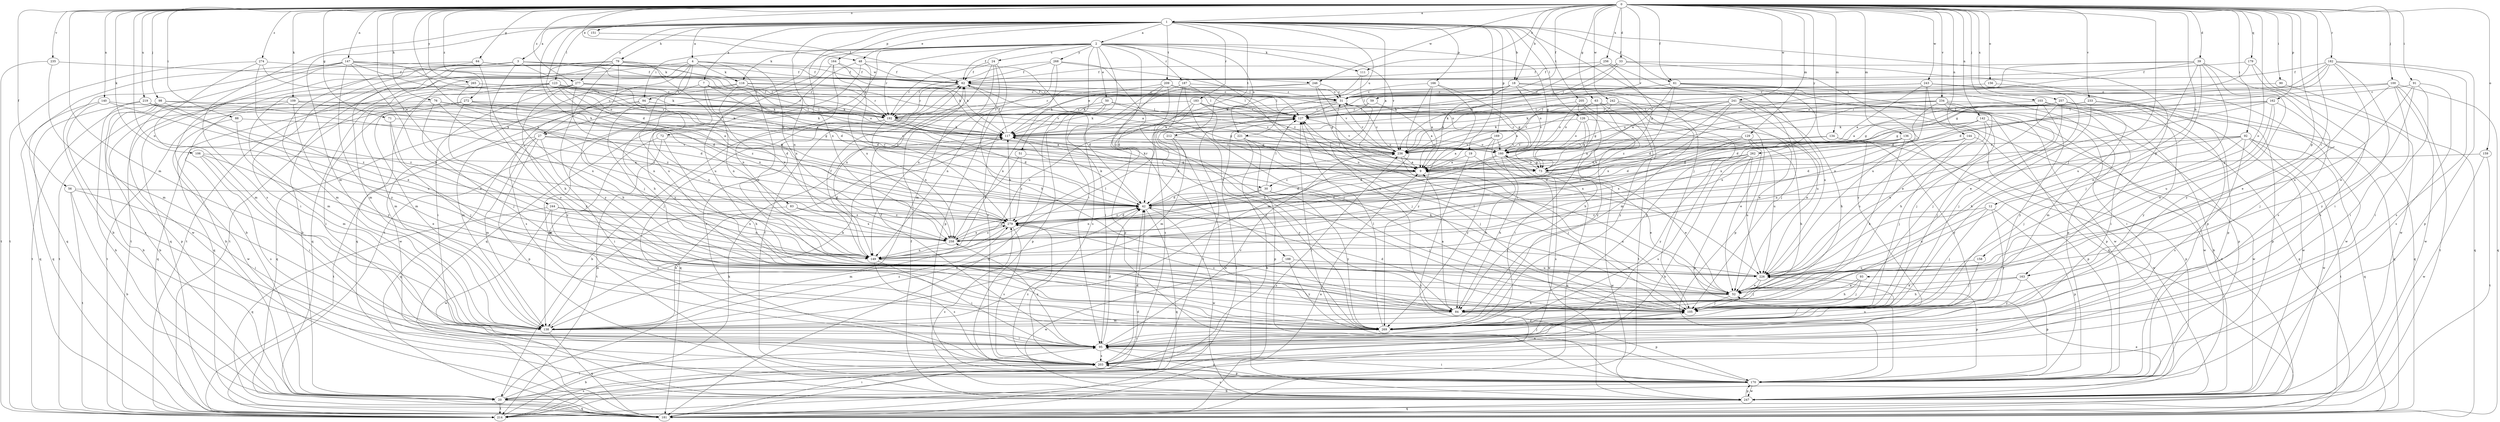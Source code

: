 strict digraph  {
0;
1;
2;
3;
4;
7;
9;
12;
18;
19;
20;
24;
27;
30;
31;
33;
39;
42;
48;
50;
51;
52;
56;
59;
61;
62;
63;
64;
71;
72;
73;
76;
79;
83;
84;
88;
90;
91;
92;
93;
94;
95;
98;
100;
103;
105;
106;
109;
111;
116;
117;
123;
126;
127;
129;
134;
136;
138;
140;
142;
144;
147;
149;
151;
156;
158;
159;
160;
162;
163;
164;
166;
169;
170;
179;
181;
182;
183;
187;
188;
192;
203;
205;
209;
212;
214;
219;
221;
226;
233;
234;
235;
236;
241;
242;
243;
244;
246;
247;
256;
257;
258;
262;
265;
268;
269;
272;
274;
277;
279;
0 -> 1  [label=a];
0 -> 12  [label=b];
0 -> 18  [label=b];
0 -> 33  [label=d];
0 -> 39  [label=d];
0 -> 48  [label=e];
0 -> 56  [label=f];
0 -> 59  [label=f];
0 -> 61  [label=f];
0 -> 63  [label=g];
0 -> 64  [label=g];
0 -> 71  [label=g];
0 -> 76  [label=h];
0 -> 88  [label=i];
0 -> 90  [label=i];
0 -> 91  [label=i];
0 -> 92  [label=i];
0 -> 93  [label=i];
0 -> 98  [label=j];
0 -> 100  [label=j];
0 -> 103  [label=j];
0 -> 105  [label=j];
0 -> 106  [label=k];
0 -> 109  [label=k];
0 -> 111  [label=k];
0 -> 129  [label=m];
0 -> 134  [label=m];
0 -> 136  [label=m];
0 -> 138  [label=m];
0 -> 140  [label=n];
0 -> 142  [label=n];
0 -> 144  [label=n];
0 -> 147  [label=n];
0 -> 149  [label=n];
0 -> 151  [label=o];
0 -> 156  [label=o];
0 -> 158  [label=o];
0 -> 159  [label=o];
0 -> 162  [label=p];
0 -> 163  [label=p];
0 -> 179  [label=q];
0 -> 182  [label=r];
0 -> 219  [label=u];
0 -> 233  [label=v];
0 -> 234  [label=v];
0 -> 235  [label=v];
0 -> 236  [label=v];
0 -> 241  [label=w];
0 -> 242  [label=w];
0 -> 243  [label=w];
0 -> 244  [label=w];
0 -> 246  [label=w];
0 -> 256  [label=x];
0 -> 257  [label=x];
0 -> 258  [label=x];
0 -> 262  [label=y];
0 -> 265  [label=y];
0 -> 272  [label=z];
0 -> 274  [label=z];
0 -> 277  [label=z];
1 -> 2  [label=a];
1 -> 3  [label=a];
1 -> 4  [label=a];
1 -> 7  [label=a];
1 -> 9  [label=a];
1 -> 18  [label=b];
1 -> 19  [label=b];
1 -> 42  [label=d];
1 -> 48  [label=e];
1 -> 61  [label=f];
1 -> 79  [label=h];
1 -> 83  [label=h];
1 -> 105  [label=j];
1 -> 123  [label=l];
1 -> 126  [label=l];
1 -> 138  [label=m];
1 -> 149  [label=n];
1 -> 163  [label=p];
1 -> 164  [label=p];
1 -> 166  [label=p];
1 -> 169  [label=p];
1 -> 183  [label=r];
1 -> 203  [label=s];
1 -> 205  [label=t];
1 -> 209  [label=t];
1 -> 212  [label=t];
1 -> 221  [label=u];
1 -> 258  [label=x];
1 -> 277  [label=z];
2 -> 24  [label=c];
2 -> 27  [label=c];
2 -> 50  [label=e];
2 -> 51  [label=e];
2 -> 62  [label=f];
2 -> 72  [label=g];
2 -> 73  [label=g];
2 -> 94  [label=i];
2 -> 95  [label=i];
2 -> 111  [label=k];
2 -> 116  [label=k];
2 -> 187  [label=r];
2 -> 188  [label=r];
2 -> 192  [label=r];
2 -> 214  [label=t];
2 -> 221  [label=u];
2 -> 226  [label=u];
2 -> 236  [label=v];
2 -> 268  [label=y];
3 -> 20  [label=b];
3 -> 42  [label=d];
3 -> 95  [label=i];
3 -> 116  [label=k];
3 -> 127  [label=l];
3 -> 138  [label=m];
3 -> 192  [label=r];
3 -> 214  [label=t];
3 -> 269  [label=y];
4 -> 27  [label=c];
4 -> 52  [label=e];
4 -> 84  [label=h];
4 -> 116  [label=k];
4 -> 181  [label=q];
4 -> 214  [label=t];
4 -> 246  [label=w];
4 -> 247  [label=w];
4 -> 258  [label=x];
7 -> 30  [label=c];
7 -> 42  [label=d];
7 -> 117  [label=k];
7 -> 160  [label=o];
7 -> 258  [label=x];
7 -> 94  [label=v];
9 -> 30  [label=c];
9 -> 42  [label=d];
9 -> 52  [label=e];
9 -> 117  [label=k];
9 -> 127  [label=l];
12 -> 105  [label=j];
12 -> 170  [label=p];
12 -> 226  [label=u];
12 -> 269  [label=y];
12 -> 279  [label=z];
18 -> 9  [label=a];
18 -> 31  [label=c];
18 -> 105  [label=j];
18 -> 117  [label=k];
18 -> 127  [label=l];
18 -> 138  [label=m];
18 -> 160  [label=o];
18 -> 170  [label=p];
18 -> 192  [label=r];
19 -> 9  [label=a];
19 -> 84  [label=h];
19 -> 214  [label=t];
20 -> 95  [label=i];
20 -> 117  [label=k];
20 -> 181  [label=q];
20 -> 214  [label=t];
24 -> 62  [label=f];
24 -> 84  [label=h];
24 -> 138  [label=m];
24 -> 149  [label=n];
24 -> 170  [label=p];
24 -> 192  [label=r];
27 -> 95  [label=i];
27 -> 138  [label=m];
27 -> 160  [label=o];
27 -> 170  [label=p];
27 -> 181  [label=q];
27 -> 214  [label=t];
27 -> 236  [label=v];
30 -> 42  [label=d];
30 -> 105  [label=j];
30 -> 127  [label=l];
30 -> 149  [label=n];
30 -> 269  [label=y];
31 -> 127  [label=l];
31 -> 149  [label=n];
31 -> 214  [label=t];
31 -> 236  [label=v];
33 -> 62  [label=f];
33 -> 127  [label=l];
33 -> 170  [label=p];
33 -> 226  [label=u];
33 -> 236  [label=v];
39 -> 52  [label=e];
39 -> 62  [label=f];
39 -> 105  [label=j];
39 -> 127  [label=l];
39 -> 160  [label=o];
39 -> 203  [label=s];
39 -> 226  [label=u];
39 -> 269  [label=y];
42 -> 117  [label=k];
42 -> 181  [label=q];
42 -> 236  [label=v];
42 -> 247  [label=w];
42 -> 279  [label=z];
48 -> 9  [label=a];
48 -> 62  [label=f];
48 -> 181  [label=q];
48 -> 258  [label=x];
48 -> 269  [label=y];
50 -> 73  [label=g];
50 -> 170  [label=p];
50 -> 181  [label=q];
50 -> 192  [label=r];
50 -> 236  [label=v];
51 -> 73  [label=g];
51 -> 258  [label=x];
51 -> 279  [label=z];
52 -> 31  [label=c];
52 -> 84  [label=h];
52 -> 105  [label=j];
52 -> 117  [label=k];
52 -> 127  [label=l];
56 -> 20  [label=b];
56 -> 42  [label=d];
56 -> 95  [label=i];
56 -> 214  [label=t];
59 -> 9  [label=a];
59 -> 117  [label=k];
59 -> 127  [label=l];
61 -> 9  [label=a];
61 -> 31  [label=c];
61 -> 117  [label=k];
61 -> 170  [label=p];
61 -> 181  [label=q];
61 -> 226  [label=u];
61 -> 247  [label=w];
61 -> 279  [label=z];
62 -> 31  [label=c];
62 -> 42  [label=d];
62 -> 160  [label=o];
62 -> 192  [label=r];
62 -> 203  [label=s];
63 -> 73  [label=g];
63 -> 127  [label=l];
63 -> 160  [label=o];
63 -> 214  [label=t];
63 -> 269  [label=y];
63 -> 279  [label=z];
64 -> 62  [label=f];
64 -> 84  [label=h];
64 -> 138  [label=m];
64 -> 181  [label=q];
64 -> 192  [label=r];
71 -> 105  [label=j];
71 -> 117  [label=k];
71 -> 149  [label=n];
72 -> 84  [label=h];
72 -> 138  [label=m];
72 -> 214  [label=t];
72 -> 236  [label=v];
73 -> 52  [label=e];
73 -> 160  [label=o];
73 -> 247  [label=w];
76 -> 105  [label=j];
76 -> 117  [label=k];
76 -> 127  [label=l];
76 -> 214  [label=t];
76 -> 258  [label=x];
79 -> 20  [label=b];
79 -> 62  [label=f];
79 -> 105  [label=j];
79 -> 117  [label=k];
79 -> 181  [label=q];
79 -> 214  [label=t];
79 -> 226  [label=u];
79 -> 269  [label=y];
83 -> 138  [label=m];
83 -> 258  [label=x];
83 -> 279  [label=z];
84 -> 9  [label=a];
84 -> 138  [label=m];
84 -> 170  [label=p];
84 -> 279  [label=z];
88 -> 117  [label=k];
88 -> 138  [label=m];
88 -> 247  [label=w];
90 -> 31  [label=c];
90 -> 181  [label=q];
91 -> 31  [label=c];
91 -> 95  [label=i];
91 -> 203  [label=s];
91 -> 226  [label=u];
91 -> 269  [label=y];
92 -> 42  [label=d];
92 -> 105  [label=j];
92 -> 160  [label=o];
92 -> 181  [label=q];
92 -> 203  [label=s];
92 -> 214  [label=t];
92 -> 247  [label=w];
92 -> 279  [label=z];
93 -> 52  [label=e];
93 -> 84  [label=h];
93 -> 105  [label=j];
94 -> 105  [label=j];
94 -> 117  [label=k];
94 -> 138  [label=m];
94 -> 149  [label=n];
94 -> 181  [label=q];
94 -> 192  [label=r];
95 -> 42  [label=d];
95 -> 62  [label=f];
95 -> 105  [label=j];
95 -> 170  [label=p];
95 -> 203  [label=s];
95 -> 226  [label=u];
95 -> 236  [label=v];
95 -> 258  [label=x];
98 -> 20  [label=b];
98 -> 170  [label=p];
98 -> 192  [label=r];
98 -> 214  [label=t];
98 -> 226  [label=u];
98 -> 279  [label=z];
100 -> 31  [label=c];
100 -> 42  [label=d];
100 -> 52  [label=e];
100 -> 95  [label=i];
100 -> 181  [label=q];
100 -> 214  [label=t];
100 -> 247  [label=w];
103 -> 20  [label=b];
103 -> 95  [label=i];
103 -> 105  [label=j];
103 -> 127  [label=l];
103 -> 181  [label=q];
103 -> 269  [label=y];
105 -> 9  [label=a];
105 -> 42  [label=d];
105 -> 203  [label=s];
105 -> 269  [label=y];
106 -> 9  [label=a];
106 -> 52  [label=e];
106 -> 95  [label=i];
106 -> 203  [label=s];
109 -> 20  [label=b];
109 -> 42  [label=d];
109 -> 127  [label=l];
109 -> 214  [label=t];
109 -> 269  [label=y];
109 -> 279  [label=z];
111 -> 84  [label=h];
111 -> 279  [label=z];
116 -> 31  [label=c];
116 -> 149  [label=n];
116 -> 192  [label=r];
116 -> 203  [label=s];
116 -> 236  [label=v];
116 -> 247  [label=w];
117 -> 62  [label=f];
117 -> 160  [label=o];
117 -> 236  [label=v];
123 -> 20  [label=b];
123 -> 31  [label=c];
123 -> 42  [label=d];
123 -> 84  [label=h];
123 -> 117  [label=k];
123 -> 127  [label=l];
123 -> 138  [label=m];
123 -> 181  [label=q];
123 -> 258  [label=x];
123 -> 279  [label=z];
126 -> 52  [label=e];
126 -> 73  [label=g];
126 -> 95  [label=i];
126 -> 117  [label=k];
126 -> 160  [label=o];
127 -> 117  [label=k];
127 -> 138  [label=m];
127 -> 236  [label=v];
129 -> 84  [label=h];
129 -> 226  [label=u];
129 -> 236  [label=v];
129 -> 258  [label=x];
129 -> 279  [label=z];
134 -> 9  [label=a];
134 -> 236  [label=v];
134 -> 247  [label=w];
134 -> 269  [label=y];
136 -> 42  [label=d];
136 -> 84  [label=h];
136 -> 170  [label=p];
136 -> 236  [label=v];
136 -> 258  [label=x];
138 -> 42  [label=d];
138 -> 95  [label=i];
138 -> 117  [label=k];
138 -> 181  [label=q];
138 -> 279  [label=z];
140 -> 127  [label=l];
140 -> 181  [label=q];
140 -> 203  [label=s];
140 -> 279  [label=z];
142 -> 9  [label=a];
142 -> 105  [label=j];
142 -> 117  [label=k];
142 -> 226  [label=u];
142 -> 247  [label=w];
142 -> 258  [label=x];
144 -> 105  [label=j];
144 -> 149  [label=n];
144 -> 170  [label=p];
144 -> 226  [label=u];
144 -> 236  [label=v];
147 -> 20  [label=b];
147 -> 62  [label=f];
147 -> 117  [label=k];
147 -> 149  [label=n];
147 -> 160  [label=o];
147 -> 181  [label=q];
147 -> 192  [label=r];
147 -> 247  [label=w];
147 -> 269  [label=y];
149 -> 62  [label=f];
149 -> 95  [label=i];
149 -> 127  [label=l];
149 -> 203  [label=s];
149 -> 226  [label=u];
151 -> 62  [label=f];
156 -> 31  [label=c];
156 -> 52  [label=e];
158 -> 105  [label=j];
158 -> 226  [label=u];
159 -> 73  [label=g];
159 -> 214  [label=t];
159 -> 247  [label=w];
160 -> 31  [label=c];
160 -> 42  [label=d];
160 -> 73  [label=g];
160 -> 84  [label=h];
160 -> 181  [label=q];
160 -> 203  [label=s];
160 -> 258  [label=x];
162 -> 52  [label=e];
162 -> 73  [label=g];
162 -> 105  [label=j];
162 -> 127  [label=l];
162 -> 226  [label=u];
162 -> 279  [label=z];
163 -> 52  [label=e];
163 -> 84  [label=h];
163 -> 170  [label=p];
163 -> 269  [label=y];
164 -> 62  [label=f];
164 -> 117  [label=k];
164 -> 149  [label=n];
164 -> 226  [label=u];
164 -> 279  [label=z];
166 -> 9  [label=a];
166 -> 31  [label=c];
166 -> 73  [label=g];
166 -> 138  [label=m];
166 -> 269  [label=y];
169 -> 9  [label=a];
169 -> 160  [label=o];
169 -> 236  [label=v];
169 -> 247  [label=w];
169 -> 269  [label=y];
170 -> 20  [label=b];
170 -> 62  [label=f];
170 -> 95  [label=i];
170 -> 127  [label=l];
170 -> 247  [label=w];
179 -> 62  [label=f];
179 -> 203  [label=s];
179 -> 236  [label=v];
179 -> 247  [label=w];
181 -> 9  [label=a];
181 -> 95  [label=i];
181 -> 127  [label=l];
181 -> 236  [label=v];
182 -> 42  [label=d];
182 -> 52  [label=e];
182 -> 62  [label=f];
182 -> 73  [label=g];
182 -> 95  [label=i];
182 -> 160  [label=o];
182 -> 170  [label=p];
182 -> 203  [label=s];
183 -> 105  [label=j];
183 -> 127  [label=l];
183 -> 192  [label=r];
183 -> 203  [label=s];
183 -> 236  [label=v];
183 -> 269  [label=y];
187 -> 9  [label=a];
187 -> 31  [label=c];
187 -> 84  [label=h];
187 -> 105  [label=j];
187 -> 117  [label=k];
188 -> 226  [label=u];
188 -> 247  [label=w];
188 -> 269  [label=y];
192 -> 9  [label=a];
192 -> 20  [label=b];
192 -> 42  [label=d];
192 -> 73  [label=g];
192 -> 117  [label=k];
192 -> 181  [label=q];
192 -> 258  [label=x];
203 -> 20  [label=b];
203 -> 42  [label=d];
203 -> 170  [label=p];
203 -> 279  [label=z];
205 -> 84  [label=h];
205 -> 127  [label=l];
205 -> 160  [label=o];
205 -> 226  [label=u];
205 -> 269  [label=y];
209 -> 31  [label=c];
209 -> 42  [label=d];
209 -> 95  [label=i];
209 -> 127  [label=l];
209 -> 149  [label=n];
209 -> 170  [label=p];
212 -> 42  [label=d];
212 -> 160  [label=o];
212 -> 247  [label=w];
212 -> 269  [label=y];
214 -> 42  [label=d];
214 -> 117  [label=k];
214 -> 203  [label=s];
219 -> 20  [label=b];
219 -> 73  [label=g];
219 -> 181  [label=q];
219 -> 192  [label=r];
219 -> 279  [label=z];
221 -> 20  [label=b];
221 -> 105  [label=j];
221 -> 160  [label=o];
221 -> 170  [label=p];
226 -> 52  [label=e];
226 -> 105  [label=j];
226 -> 170  [label=p];
226 -> 279  [label=z];
233 -> 42  [label=d];
233 -> 73  [label=g];
233 -> 84  [label=h];
233 -> 127  [label=l];
233 -> 170  [label=p];
233 -> 181  [label=q];
234 -> 95  [label=i];
234 -> 105  [label=j];
234 -> 127  [label=l];
234 -> 160  [label=o];
234 -> 170  [label=p];
234 -> 181  [label=q];
234 -> 236  [label=v];
234 -> 258  [label=x];
235 -> 62  [label=f];
235 -> 138  [label=m];
235 -> 214  [label=t];
236 -> 9  [label=a];
236 -> 31  [label=c];
236 -> 105  [label=j];
241 -> 42  [label=d];
241 -> 52  [label=e];
241 -> 84  [label=h];
241 -> 117  [label=k];
241 -> 160  [label=o];
241 -> 170  [label=p];
241 -> 192  [label=r];
241 -> 214  [label=t];
241 -> 236  [label=v];
241 -> 247  [label=w];
241 -> 258  [label=x];
242 -> 9  [label=a];
242 -> 52  [label=e];
242 -> 117  [label=k];
242 -> 192  [label=r];
242 -> 269  [label=y];
243 -> 9  [label=a];
243 -> 31  [label=c];
243 -> 52  [label=e];
243 -> 117  [label=k];
243 -> 149  [label=n];
243 -> 170  [label=p];
243 -> 247  [label=w];
244 -> 149  [label=n];
244 -> 181  [label=q];
244 -> 247  [label=w];
244 -> 258  [label=x];
244 -> 269  [label=y];
244 -> 279  [label=z];
246 -> 31  [label=c];
246 -> 73  [label=g];
246 -> 149  [label=n];
246 -> 203  [label=s];
246 -> 236  [label=v];
247 -> 52  [label=e];
247 -> 62  [label=f];
247 -> 170  [label=p];
247 -> 181  [label=q];
247 -> 203  [label=s];
247 -> 279  [label=z];
256 -> 62  [label=f];
256 -> 73  [label=g];
256 -> 236  [label=v];
256 -> 269  [label=y];
257 -> 9  [label=a];
257 -> 84  [label=h];
257 -> 105  [label=j];
257 -> 138  [label=m];
257 -> 192  [label=r];
257 -> 247  [label=w];
257 -> 269  [label=y];
258 -> 42  [label=d];
258 -> 149  [label=n];
258 -> 279  [label=z];
262 -> 9  [label=a];
262 -> 20  [label=b];
262 -> 42  [label=d];
262 -> 73  [label=g];
262 -> 170  [label=p];
262 -> 203  [label=s];
262 -> 226  [label=u];
262 -> 269  [label=y];
265 -> 31  [label=c];
265 -> 42  [label=d];
265 -> 127  [label=l];
265 -> 138  [label=m];
268 -> 62  [label=f];
268 -> 105  [label=j];
268 -> 127  [label=l];
268 -> 149  [label=n];
268 -> 192  [label=r];
268 -> 203  [label=s];
269 -> 95  [label=i];
269 -> 127  [label=l];
272 -> 9  [label=a];
272 -> 42  [label=d];
272 -> 95  [label=i];
272 -> 127  [label=l];
272 -> 181  [label=q];
272 -> 269  [label=y];
274 -> 52  [label=e];
274 -> 62  [label=f];
274 -> 138  [label=m];
274 -> 192  [label=r];
274 -> 214  [label=t];
277 -> 9  [label=a];
277 -> 31  [label=c];
277 -> 95  [label=i];
277 -> 138  [label=m];
277 -> 149  [label=n];
277 -> 192  [label=r];
277 -> 269  [label=y];
279 -> 42  [label=d];
279 -> 117  [label=k];
279 -> 138  [label=m];
279 -> 203  [label=s];
279 -> 258  [label=x];
}
